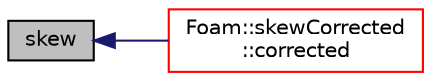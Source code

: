 digraph "skew"
{
  bgcolor="transparent";
  edge [fontname="Helvetica",fontsize="10",labelfontname="Helvetica",labelfontsize="10"];
  node [fontname="Helvetica",fontsize="10",shape=record];
  rankdir="LR";
  Node1 [label="skew",height=0.2,width=0.4,color="black", fillcolor="grey75", style="filled", fontcolor="black"];
  Node1 -> Node2 [dir="back",color="midnightblue",fontsize="10",style="solid",fontname="Helvetica"];
  Node2 [label="Foam::skewCorrected\l::corrected",height=0.2,width=0.4,color="red",URL="$a02397.html#a38c3af2f484a71e2cedacc747beafdfc",tooltip="Return true if this scheme uses an explicit correction. "];
}
